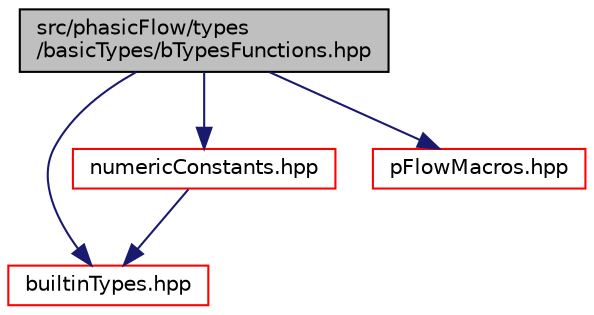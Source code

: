 digraph "src/phasicFlow/types/basicTypes/bTypesFunctions.hpp"
{
 // LATEX_PDF_SIZE
  edge [fontname="Helvetica",fontsize="10",labelfontname="Helvetica",labelfontsize="10"];
  node [fontname="Helvetica",fontsize="10",shape=record];
  Node1 [label="src/phasicFlow/types\l/basicTypes/bTypesFunctions.hpp",height=0.2,width=0.4,color="black", fillcolor="grey75", style="filled", fontcolor="black",tooltip=" "];
  Node1 -> Node2 [color="midnightblue",fontsize="10",style="solid",fontname="Helvetica"];
  Node2 [label="builtinTypes.hpp",height=0.2,width=0.4,color="red", fillcolor="white", style="filled",URL="$builtinTypes_8hpp.html",tooltip=" "];
  Node1 -> Node5 [color="midnightblue",fontsize="10",style="solid",fontname="Helvetica"];
  Node5 [label="numericConstants.hpp",height=0.2,width=0.4,color="red", fillcolor="white", style="filled",URL="$numericConstants_8hpp.html",tooltip=" "];
  Node5 -> Node2 [color="midnightblue",fontsize="10",style="solid",fontname="Helvetica"];
  Node1 -> Node7 [color="midnightblue",fontsize="10",style="solid",fontname="Helvetica"];
  Node7 [label="pFlowMacros.hpp",height=0.2,width=0.4,color="red", fillcolor="white", style="filled",URL="$pFlowMacros_8hpp.html",tooltip=" "];
}
